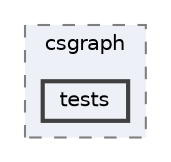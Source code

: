 digraph "/home/jam/Research/IRES-2025/dev/src/llm-scripts/testing/hypothesis-testing/hyp-env/lib/python3.12/site-packages/scipy/sparse/csgraph/tests"
{
 // LATEX_PDF_SIZE
  bgcolor="transparent";
  edge [fontname=Helvetica,fontsize=10,labelfontname=Helvetica,labelfontsize=10];
  node [fontname=Helvetica,fontsize=10,shape=box,height=0.2,width=0.4];
  compound=true
  subgraph clusterdir_8ecdd11f6769aa2272ca27a0d7da86ba {
    graph [ bgcolor="#edf0f7", pencolor="grey50", label="csgraph", fontname=Helvetica,fontsize=10 style="filled,dashed", URL="dir_8ecdd11f6769aa2272ca27a0d7da86ba.html",tooltip=""]
  dir_7382daf4b2110fbcc5f25711f694e09d [label="tests", fillcolor="#edf0f7", color="grey25", style="filled,bold", URL="dir_7382daf4b2110fbcc5f25711f694e09d.html",tooltip=""];
  }
}

